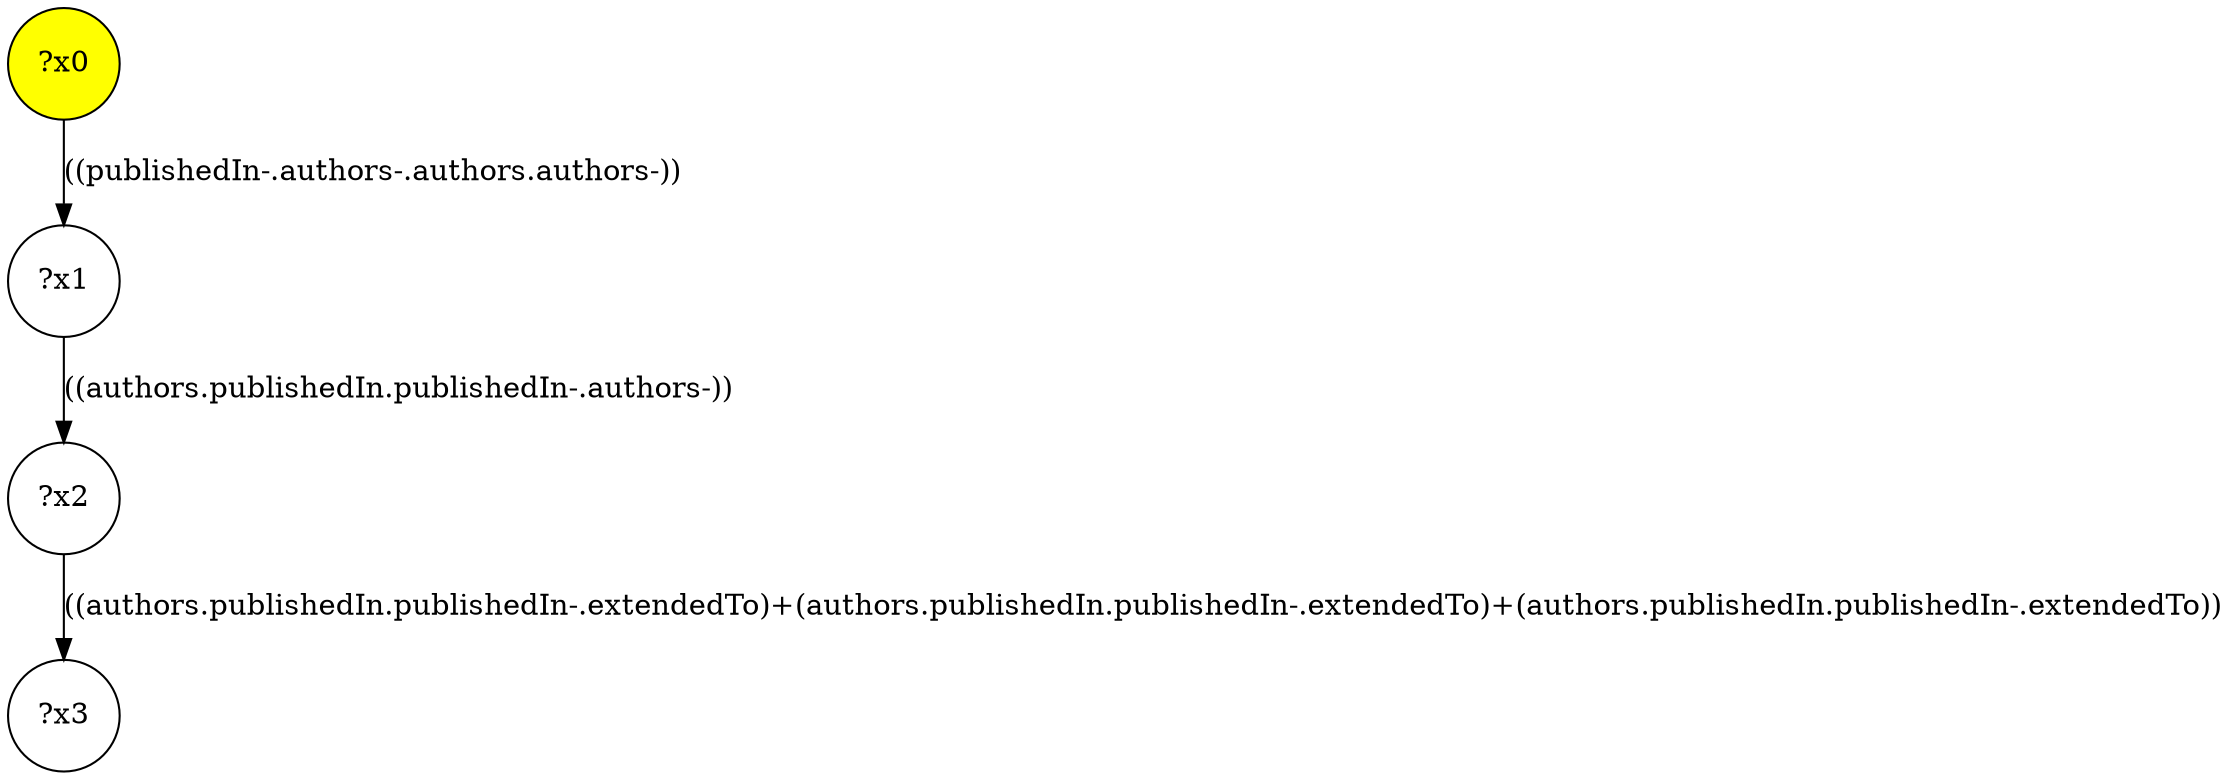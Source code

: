 digraph g {
	x0 [fillcolor="yellow", style="filled," shape=circle, label="?x0"];
	x1 [shape=circle, label="?x1"];
	x0 -> x1 [label="((publishedIn-.authors-.authors.authors-))"];
	x2 [shape=circle, label="?x2"];
	x1 -> x2 [label="((authors.publishedIn.publishedIn-.authors-))"];
	x3 [shape=circle, label="?x3"];
	x2 -> x3 [label="((authors.publishedIn.publishedIn-.extendedTo)+(authors.publishedIn.publishedIn-.extendedTo)+(authors.publishedIn.publishedIn-.extendedTo))"];
}
